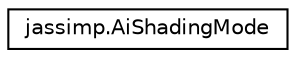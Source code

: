 digraph "Graphical Class Hierarchy"
{
  edge [fontname="Helvetica",fontsize="10",labelfontname="Helvetica",labelfontsize="10"];
  node [fontname="Helvetica",fontsize="10",shape=record];
  rankdir="LR";
  Node1 [label="jassimp.AiShadingMode",height=0.2,width=0.4,color="black", fillcolor="white", style="filled",URL="$enumjassimp_1_1_ai_shading_mode.html"];
}
